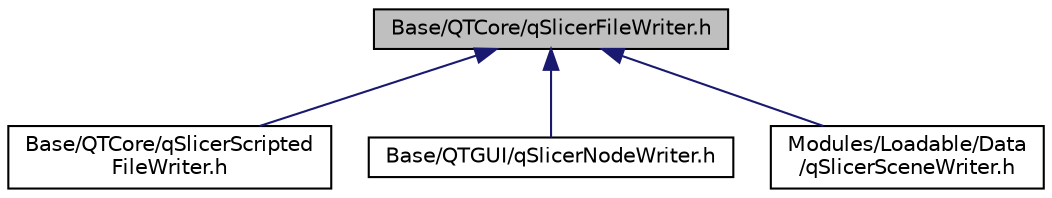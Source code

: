 digraph "Base/QTCore/qSlicerFileWriter.h"
{
  bgcolor="transparent";
  edge [fontname="Helvetica",fontsize="10",labelfontname="Helvetica",labelfontsize="10"];
  node [fontname="Helvetica",fontsize="10",shape=record];
  Node11 [label="Base/QTCore/qSlicerFileWriter.h",height=0.2,width=0.4,color="black", fillcolor="grey75", style="filled", fontcolor="black"];
  Node11 -> Node12 [dir="back",color="midnightblue",fontsize="10",style="solid",fontname="Helvetica"];
  Node12 [label="Base/QTCore/qSlicerScripted\lFileWriter.h",height=0.2,width=0.4,color="black",URL="$qSlicerScriptedFileWriter_8h.html"];
  Node11 -> Node13 [dir="back",color="midnightblue",fontsize="10",style="solid",fontname="Helvetica"];
  Node13 [label="Base/QTGUI/qSlicerNodeWriter.h",height=0.2,width=0.4,color="black",URL="$qSlicerNodeWriter_8h.html"];
  Node11 -> Node14 [dir="back",color="midnightblue",fontsize="10",style="solid",fontname="Helvetica"];
  Node14 [label="Modules/Loadable/Data\l/qSlicerSceneWriter.h",height=0.2,width=0.4,color="black",URL="$qSlicerSceneWriter_8h.html"];
}
